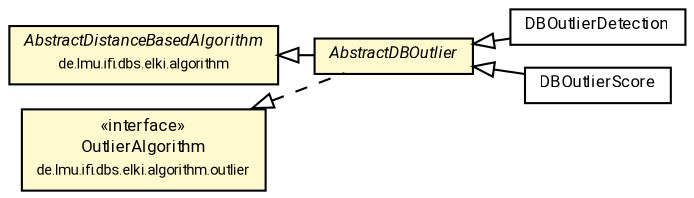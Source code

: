 #!/usr/local/bin/dot
#
# Class diagram 
# Generated by UMLGraph version R5_7_2-60-g0e99a6 (http://www.spinellis.gr/umlgraph/)
#

digraph G {
	graph [fontnames="svg"]
	edge [fontname="Roboto",fontsize=7,labelfontname="Roboto",labelfontsize=7,color="black"];
	node [fontname="Roboto",fontcolor="black",fontsize=8,shape=plaintext,margin=0,width=0,height=0];
	nodesep=0.15;
	ranksep=0.25;
	rankdir=LR;
	// de.lmu.ifi.dbs.elki.algorithm.AbstractDistanceBasedAlgorithm<O, R extends de.lmu.ifi.dbs.elki.result.Result>
	c943577 [label=<<table title="de.lmu.ifi.dbs.elki.algorithm.AbstractDistanceBasedAlgorithm" border="0" cellborder="1" cellspacing="0" cellpadding="2" bgcolor="LemonChiffon" href="../../AbstractDistanceBasedAlgorithm.html" target="_parent">
		<tr><td><table border="0" cellspacing="0" cellpadding="1">
		<tr><td align="center" balign="center"> <font face="Roboto"><i>AbstractDistanceBasedAlgorithm</i></font> </td></tr>
		<tr><td align="center" balign="center"> <font face="Roboto" point-size="7.0">de.lmu.ifi.dbs.elki.algorithm</font> </td></tr>
		</table></td></tr>
		</table>>, URL="../../AbstractDistanceBasedAlgorithm.html"];
	// de.lmu.ifi.dbs.elki.algorithm.outlier.OutlierAlgorithm
	c945459 [label=<<table title="de.lmu.ifi.dbs.elki.algorithm.outlier.OutlierAlgorithm" border="0" cellborder="1" cellspacing="0" cellpadding="2" bgcolor="LemonChiffon" href="../OutlierAlgorithm.html" target="_parent">
		<tr><td><table border="0" cellspacing="0" cellpadding="1">
		<tr><td align="center" balign="center"> &#171;interface&#187; </td></tr>
		<tr><td align="center" balign="center"> <font face="Roboto">OutlierAlgorithm</font> </td></tr>
		<tr><td align="center" balign="center"> <font face="Roboto" point-size="7.0">de.lmu.ifi.dbs.elki.algorithm.outlier</font> </td></tr>
		</table></td></tr>
		</table>>, URL="../OutlierAlgorithm.html"];
	// de.lmu.ifi.dbs.elki.algorithm.outlier.distance.AbstractDBOutlier<O>
	c945483 [label=<<table title="de.lmu.ifi.dbs.elki.algorithm.outlier.distance.AbstractDBOutlier" border="0" cellborder="1" cellspacing="0" cellpadding="2" bgcolor="lemonChiffon" href="AbstractDBOutlier.html" target="_parent">
		<tr><td><table border="0" cellspacing="0" cellpadding="1">
		<tr><td align="center" balign="center"> <font face="Roboto"><i>AbstractDBOutlier</i></font> </td></tr>
		</table></td></tr>
		</table>>, URL="AbstractDBOutlier.html"];
	// de.lmu.ifi.dbs.elki.algorithm.outlier.distance.DBOutlierDetection<O>
	c945487 [label=<<table title="de.lmu.ifi.dbs.elki.algorithm.outlier.distance.DBOutlierDetection" border="0" cellborder="1" cellspacing="0" cellpadding="2" href="DBOutlierDetection.html" target="_parent">
		<tr><td><table border="0" cellspacing="0" cellpadding="1">
		<tr><td align="center" balign="center"> <font face="Roboto">DBOutlierDetection</font> </td></tr>
		</table></td></tr>
		</table>>, URL="DBOutlierDetection.html"];
	// de.lmu.ifi.dbs.elki.algorithm.outlier.distance.DBOutlierScore<O>
	c945493 [label=<<table title="de.lmu.ifi.dbs.elki.algorithm.outlier.distance.DBOutlierScore" border="0" cellborder="1" cellspacing="0" cellpadding="2" href="DBOutlierScore.html" target="_parent">
		<tr><td><table border="0" cellspacing="0" cellpadding="1">
		<tr><td align="center" balign="center"> <font face="Roboto">DBOutlierScore</font> </td></tr>
		</table></td></tr>
		</table>>, URL="DBOutlierScore.html"];
	// de.lmu.ifi.dbs.elki.algorithm.outlier.distance.AbstractDBOutlier<O> extends de.lmu.ifi.dbs.elki.algorithm.AbstractDistanceBasedAlgorithm<O, R extends de.lmu.ifi.dbs.elki.result.Result>
	c943577 -> c945483 [arrowtail=empty,dir=back,weight=10];
	// de.lmu.ifi.dbs.elki.algorithm.outlier.distance.AbstractDBOutlier<O> implements de.lmu.ifi.dbs.elki.algorithm.outlier.OutlierAlgorithm
	c945459 -> c945483 [arrowtail=empty,style=dashed,dir=back,weight=9];
	// de.lmu.ifi.dbs.elki.algorithm.outlier.distance.DBOutlierDetection<O> extends de.lmu.ifi.dbs.elki.algorithm.outlier.distance.AbstractDBOutlier<O>
	c945483 -> c945487 [arrowtail=empty,dir=back,weight=10];
	// de.lmu.ifi.dbs.elki.algorithm.outlier.distance.DBOutlierScore<O> extends de.lmu.ifi.dbs.elki.algorithm.outlier.distance.AbstractDBOutlier<O>
	c945483 -> c945493 [arrowtail=empty,dir=back,weight=10];
}

